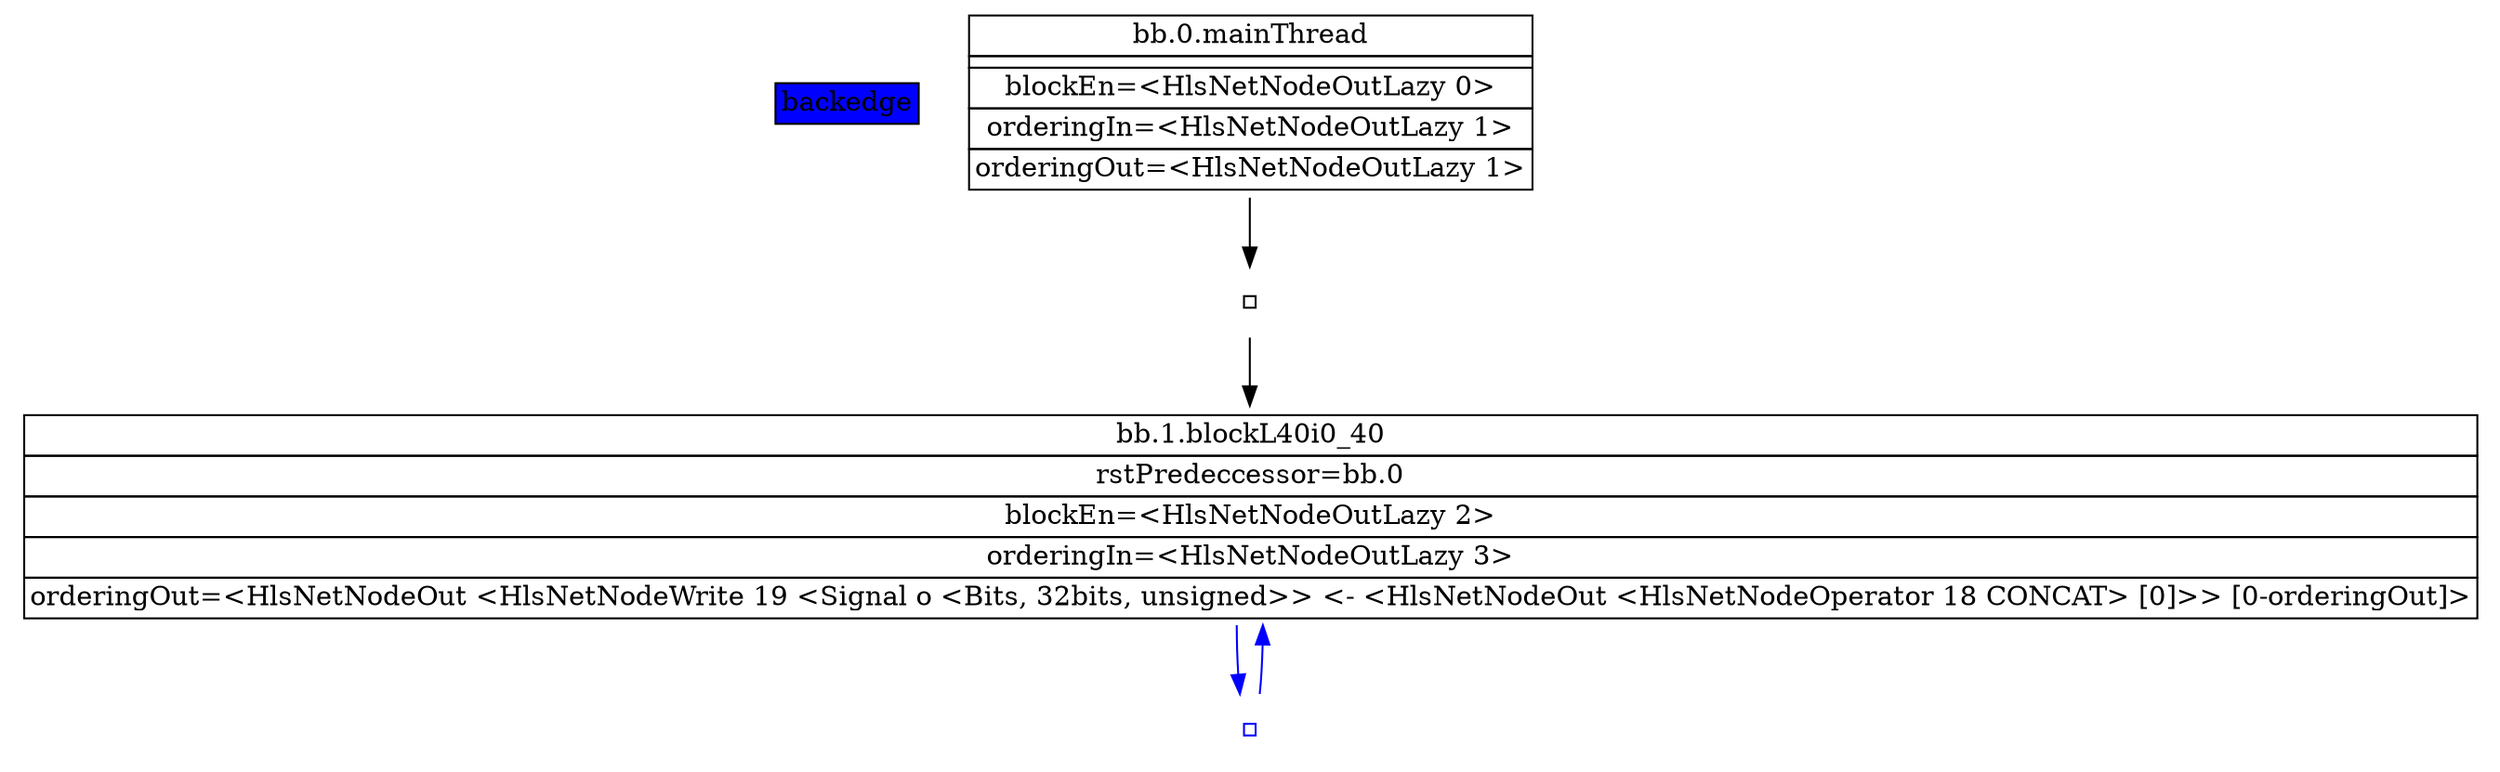digraph "mainThread" {
legend [label=<
<table border="0" cellborder="1" cellspacing="0">
  <tr><td bgcolor="blue">backedge</td></tr>
</table>>, shape=plain, style=filled];
bb0 [fillcolor=white, label=<
<table border="0" cellborder="1" cellspacing="0">
            <tr><td>bb.0.mainThread</td></tr>
            <tr><td></td></tr>
            <tr><td>blockEn=&lt;HlsNetNodeOutLazy 0&gt;</td></tr>
            <tr><td>orderingIn=&lt;HlsNetNodeOutLazy 1&gt;</td></tr>
            <tr><td>orderingOut=&lt;HlsNetNodeOutLazy 1&gt;</td></tr>
        </table>
>, shape=plaintext, style=filled];
bb1 [fillcolor=white, label=<
<table border="0" cellborder="1" cellspacing="0">
            <tr><td>bb.1.blockL40i0_40</td></tr>
            <tr><td>rstPredeccessor=bb.0</td></tr>
            <tr><td>blockEn=&lt;HlsNetNodeOutLazy 2&gt;</td></tr>
            <tr><td>orderingIn=&lt;HlsNetNodeOutLazy 3&gt;</td></tr>
            <tr><td>orderingOut=&lt;HlsNetNodeOut &lt;HlsNetNodeWrite 19 &lt;Signal o &lt;Bits, 32bits, unsigned&gt;&gt; &lt;- &lt;HlsNetNodeOut &lt;HlsNetNodeOperator 18 CONCAT&gt; [0]&gt;&gt; [0-orderingOut]&gt;</td></tr>
        </table>
>, shape=plaintext, style=filled];
e0to1 [fillcolor=white, label=<
<table border="0" cellborder="1" cellspacing="0">
            <tr><td></td></tr>
        </table>
>, shape=plaintext, style=filled];
bb0 -> e0to1;
e0to1 -> bb1;
e1to1 [color=blue, fillcolor=white, label=<
<table border="0" cellborder="1" cellspacing="0">
            <tr><td></td></tr>
        </table>
>, shape=plaintext, style=filled];
bb1 -> e1to1  [color=blue];
e1to1 -> bb1  [color=blue];
}
